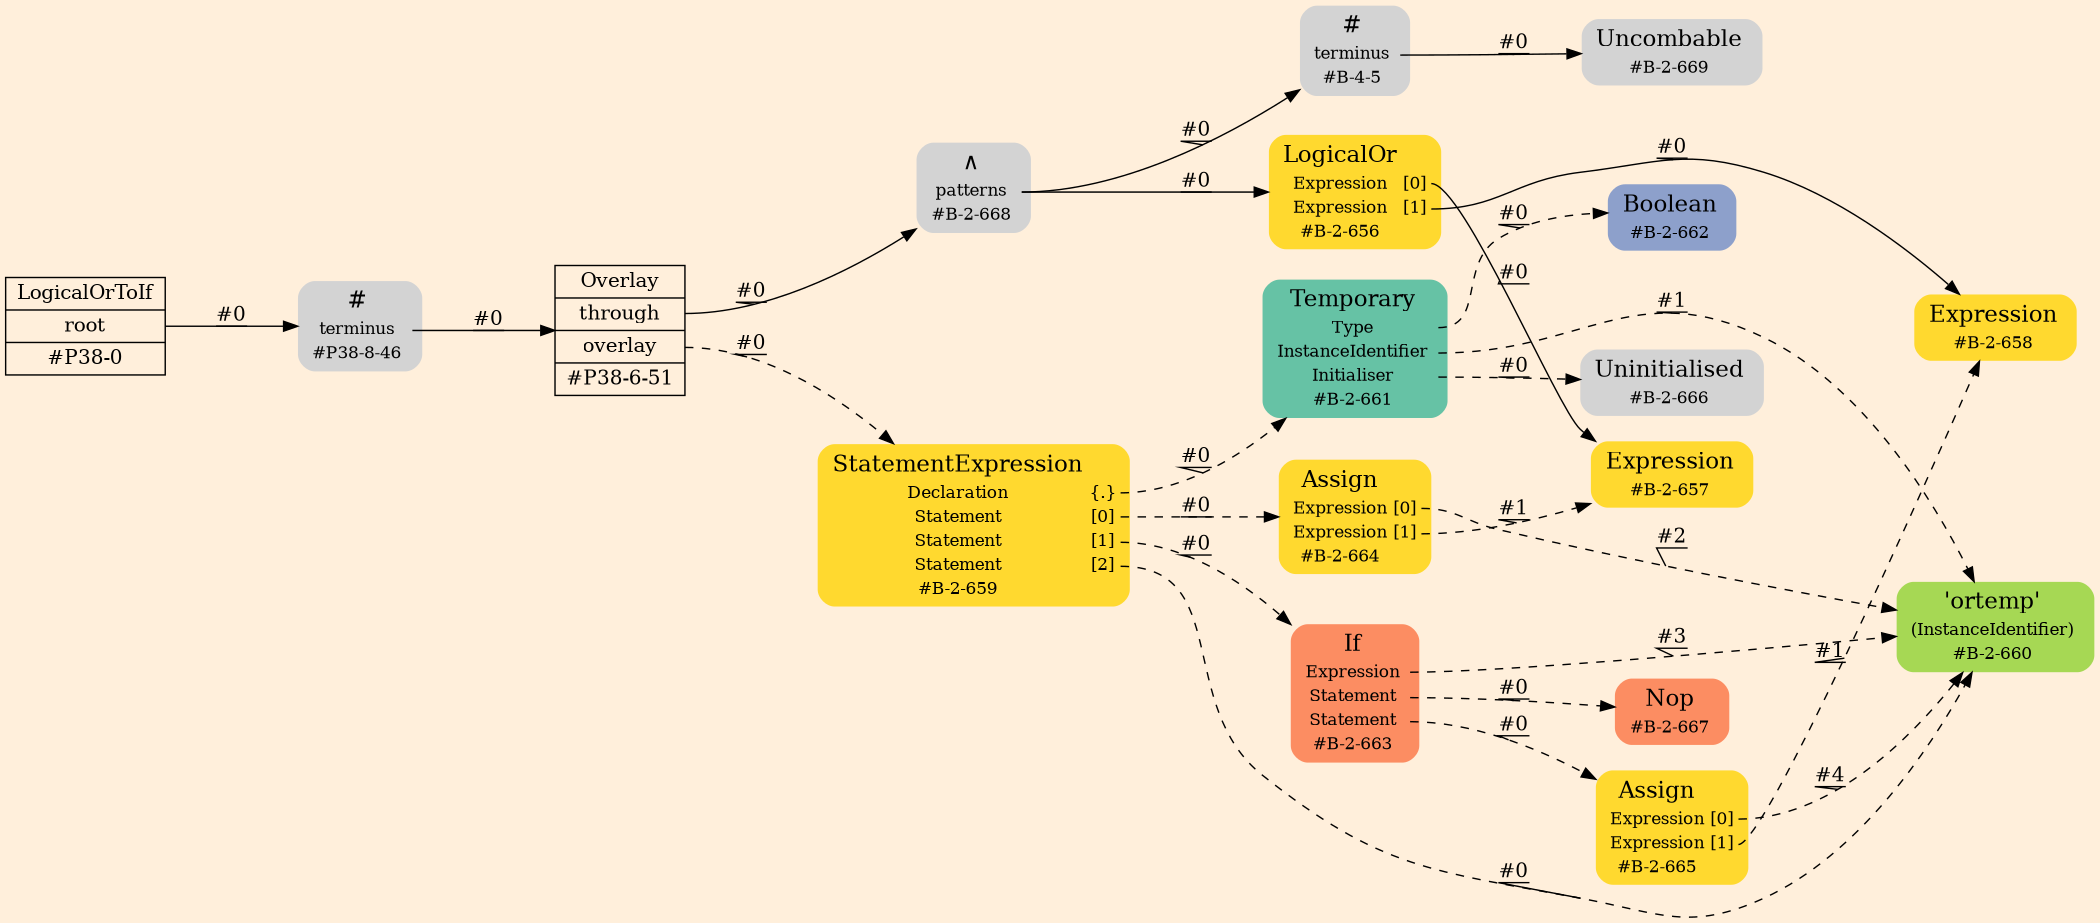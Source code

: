 digraph Inferno {
graph [
rankdir = "LR"
ranksep = 1.0
size = "14,20"
bgcolor = antiquewhite1
];
node [
];
"CR#P38-0" [
shape = "record"
fillcolor = "transparent"
label = "<fixed> LogicalOrToIf | <port0> root | <port1> #P38-0"
style = "filled"
fontsize = "14"
fillcolor = antiquewhite1
];
"#P38-8-46" [
shape = "plaintext"
label = <<TABLE BORDER="0" CELLBORDER="0" CELLSPACING="0">
 <TR>
  <TD><FONT POINT-SIZE="16.0">#</FONT></TD>
  <TD></TD>
 </TR>
 <TR>
  <TD>terminus</TD>
  <TD PORT="port0"></TD>
 </TR>
 <TR>
  <TD>#P38-8-46</TD>
  <TD PORT="port1"></TD>
 </TR>
</TABLE>>
style = "rounded,filled"
fontsize = "12"
];
"#P38-6-51" [
shape = "record"
label = "<fixed> Overlay | <port0> through | <port1> overlay | <port2> #P38-6-51"
style = "filled"
fontsize = "14"
fillcolor = antiquewhite1
];
"#B-2-668" [
shape = "plaintext"
label = <<TABLE BORDER="0" CELLBORDER="0" CELLSPACING="0">
 <TR>
  <TD><FONT POINT-SIZE="16.0">∧</FONT></TD>
  <TD></TD>
 </TR>
 <TR>
  <TD>patterns</TD>
  <TD PORT="port0"></TD>
 </TR>
 <TR>
  <TD>#B-2-668</TD>
  <TD PORT="port1"></TD>
 </TR>
</TABLE>>
style = "rounded,filled"
fontsize = "12"
];
"#B-2-656" [
shape = "plaintext"
fillcolor = "/set28/6"
label = <<TABLE BORDER="0" CELLBORDER="0" CELLSPACING="0">
 <TR>
  <TD><FONT POINT-SIZE="16.0">LogicalOr</FONT></TD>
  <TD></TD>
 </TR>
 <TR>
  <TD>Expression</TD>
  <TD PORT="port0">[0]</TD>
 </TR>
 <TR>
  <TD>Expression</TD>
  <TD PORT="port1">[1]</TD>
 </TR>
 <TR>
  <TD>#B-2-656</TD>
  <TD PORT="port2"></TD>
 </TR>
</TABLE>>
style = "rounded,filled"
fontsize = "12"
];
"#B-2-657" [
shape = "plaintext"
fillcolor = "/set28/6"
label = <<TABLE BORDER="0" CELLBORDER="0" CELLSPACING="0">
 <TR>
  <TD><FONT POINT-SIZE="16.0">Expression</FONT></TD>
  <TD></TD>
 </TR>
 <TR>
  <TD>#B-2-657</TD>
  <TD PORT="port0"></TD>
 </TR>
</TABLE>>
style = "rounded,filled"
fontsize = "12"
];
"#B-2-658" [
shape = "plaintext"
fillcolor = "/set28/6"
label = <<TABLE BORDER="0" CELLBORDER="0" CELLSPACING="0">
 <TR>
  <TD><FONT POINT-SIZE="16.0">Expression</FONT></TD>
  <TD></TD>
 </TR>
 <TR>
  <TD>#B-2-658</TD>
  <TD PORT="port0"></TD>
 </TR>
</TABLE>>
style = "rounded,filled"
fontsize = "12"
];
"#B-4-5" [
shape = "plaintext"
label = <<TABLE BORDER="0" CELLBORDER="0" CELLSPACING="0">
 <TR>
  <TD><FONT POINT-SIZE="16.0">#</FONT></TD>
  <TD></TD>
 </TR>
 <TR>
  <TD>terminus</TD>
  <TD PORT="port0"></TD>
 </TR>
 <TR>
  <TD>#B-4-5</TD>
  <TD PORT="port1"></TD>
 </TR>
</TABLE>>
style = "rounded,filled"
fontsize = "12"
];
"#B-2-669" [
shape = "plaintext"
label = <<TABLE BORDER="0" CELLBORDER="0" CELLSPACING="0">
 <TR>
  <TD><FONT POINT-SIZE="16.0">Uncombable</FONT></TD>
  <TD></TD>
 </TR>
 <TR>
  <TD>#B-2-669</TD>
  <TD PORT="port0"></TD>
 </TR>
</TABLE>>
style = "rounded,filled"
fontsize = "12"
];
"#B-2-659" [
shape = "plaintext"
fillcolor = "/set28/6"
label = <<TABLE BORDER="0" CELLBORDER="0" CELLSPACING="0">
 <TR>
  <TD><FONT POINT-SIZE="16.0">StatementExpression</FONT></TD>
  <TD></TD>
 </TR>
 <TR>
  <TD>Declaration</TD>
  <TD PORT="port0">{.}</TD>
 </TR>
 <TR>
  <TD>Statement</TD>
  <TD PORT="port1">[0]</TD>
 </TR>
 <TR>
  <TD>Statement</TD>
  <TD PORT="port2">[1]</TD>
 </TR>
 <TR>
  <TD>Statement</TD>
  <TD PORT="port3">[2]</TD>
 </TR>
 <TR>
  <TD>#B-2-659</TD>
  <TD PORT="port4"></TD>
 </TR>
</TABLE>>
style = "rounded,filled"
fontsize = "12"
];
"#B-2-661" [
shape = "plaintext"
fillcolor = "/set28/1"
label = <<TABLE BORDER="0" CELLBORDER="0" CELLSPACING="0">
 <TR>
  <TD><FONT POINT-SIZE="16.0">Temporary</FONT></TD>
  <TD></TD>
 </TR>
 <TR>
  <TD>Type</TD>
  <TD PORT="port0"></TD>
 </TR>
 <TR>
  <TD>InstanceIdentifier</TD>
  <TD PORT="port1"></TD>
 </TR>
 <TR>
  <TD>Initialiser</TD>
  <TD PORT="port2"></TD>
 </TR>
 <TR>
  <TD>#B-2-661</TD>
  <TD PORT="port3"></TD>
 </TR>
</TABLE>>
style = "rounded,filled"
fontsize = "12"
];
"#B-2-662" [
shape = "plaintext"
fillcolor = "/set28/3"
label = <<TABLE BORDER="0" CELLBORDER="0" CELLSPACING="0">
 <TR>
  <TD><FONT POINT-SIZE="16.0">Boolean</FONT></TD>
  <TD></TD>
 </TR>
 <TR>
  <TD>#B-2-662</TD>
  <TD PORT="port0"></TD>
 </TR>
</TABLE>>
style = "rounded,filled"
fontsize = "12"
];
"#B-2-660" [
shape = "plaintext"
fillcolor = "/set28/5"
label = <<TABLE BORDER="0" CELLBORDER="0" CELLSPACING="0">
 <TR>
  <TD><FONT POINT-SIZE="16.0">'ortemp'</FONT></TD>
  <TD></TD>
 </TR>
 <TR>
  <TD>(InstanceIdentifier)</TD>
  <TD PORT="port0"></TD>
 </TR>
 <TR>
  <TD>#B-2-660</TD>
  <TD PORT="port1"></TD>
 </TR>
</TABLE>>
style = "rounded,filled"
fontsize = "12"
];
"#B-2-666" [
shape = "plaintext"
label = <<TABLE BORDER="0" CELLBORDER="0" CELLSPACING="0">
 <TR>
  <TD><FONT POINT-SIZE="16.0">Uninitialised</FONT></TD>
  <TD></TD>
 </TR>
 <TR>
  <TD>#B-2-666</TD>
  <TD PORT="port0"></TD>
 </TR>
</TABLE>>
style = "rounded,filled"
fontsize = "12"
];
"#B-2-664" [
shape = "plaintext"
fillcolor = "/set28/6"
label = <<TABLE BORDER="0" CELLBORDER="0" CELLSPACING="0">
 <TR>
  <TD><FONT POINT-SIZE="16.0">Assign</FONT></TD>
  <TD></TD>
 </TR>
 <TR>
  <TD>Expression</TD>
  <TD PORT="port0">[0]</TD>
 </TR>
 <TR>
  <TD>Expression</TD>
  <TD PORT="port1">[1]</TD>
 </TR>
 <TR>
  <TD>#B-2-664</TD>
  <TD PORT="port2"></TD>
 </TR>
</TABLE>>
style = "rounded,filled"
fontsize = "12"
];
"#B-2-663" [
shape = "plaintext"
fillcolor = "/set28/2"
label = <<TABLE BORDER="0" CELLBORDER="0" CELLSPACING="0">
 <TR>
  <TD><FONT POINT-SIZE="16.0">If</FONT></TD>
  <TD></TD>
 </TR>
 <TR>
  <TD>Expression</TD>
  <TD PORT="port0"></TD>
 </TR>
 <TR>
  <TD>Statement</TD>
  <TD PORT="port1"></TD>
 </TR>
 <TR>
  <TD>Statement</TD>
  <TD PORT="port2"></TD>
 </TR>
 <TR>
  <TD>#B-2-663</TD>
  <TD PORT="port3"></TD>
 </TR>
</TABLE>>
style = "rounded,filled"
fontsize = "12"
];
"#B-2-667" [
shape = "plaintext"
fillcolor = "/set28/2"
label = <<TABLE BORDER="0" CELLBORDER="0" CELLSPACING="0">
 <TR>
  <TD><FONT POINT-SIZE="16.0">Nop</FONT></TD>
  <TD></TD>
 </TR>
 <TR>
  <TD>#B-2-667</TD>
  <TD PORT="port0"></TD>
 </TR>
</TABLE>>
style = "rounded,filled"
fontsize = "12"
];
"#B-2-665" [
shape = "plaintext"
fillcolor = "/set28/6"
label = <<TABLE BORDER="0" CELLBORDER="0" CELLSPACING="0">
 <TR>
  <TD><FONT POINT-SIZE="16.0">Assign</FONT></TD>
  <TD></TD>
 </TR>
 <TR>
  <TD>Expression</TD>
  <TD PORT="port0">[0]</TD>
 </TR>
 <TR>
  <TD>Expression</TD>
  <TD PORT="port1">[1]</TD>
 </TR>
 <TR>
  <TD>#B-2-665</TD>
  <TD PORT="port2"></TD>
 </TR>
</TABLE>>
style = "rounded,filled"
fontsize = "12"
];
"CR#P38-0":port0 -> "#P38-8-46" [style="solid"
label = "#0"
decorate = true
];
"#P38-8-46":port0 -> "#P38-6-51" [style="solid"
label = "#0"
decorate = true
];
"#P38-6-51":port0 -> "#B-2-668" [style="solid"
label = "#0"
decorate = true
];
"#P38-6-51":port1 -> "#B-2-659" [style="dashed"
label = "#0"
decorate = true
];
"#B-2-668":port0 -> "#B-2-656" [style="solid"
label = "#0"
decorate = true
];
"#B-2-668":port0 -> "#B-4-5" [style="solid"
label = "#0"
decorate = true
];
"#B-2-656":port0 -> "#B-2-657" [style="solid"
label = "#0"
decorate = true
];
"#B-2-656":port1 -> "#B-2-658" [style="solid"
label = "#0"
decorate = true
];
"#B-4-5":port0 -> "#B-2-669" [style="solid"
label = "#0"
decorate = true
];
"#B-2-659":port0 -> "#B-2-661" [style="dashed"
label = "#0"
decorate = true
];
"#B-2-659":port1 -> "#B-2-664" [style="dashed"
label = "#0"
decorate = true
];
"#B-2-659":port2 -> "#B-2-663" [style="dashed"
label = "#0"
decorate = true
];
"#B-2-659":port3 -> "#B-2-660" [style="dashed"
label = "#0"
decorate = true
];
"#B-2-661":port0 -> "#B-2-662" [style="dashed"
label = "#0"
decorate = true
];
"#B-2-661":port1 -> "#B-2-660" [style="dashed"
label = "#1"
decorate = true
];
"#B-2-661":port2 -> "#B-2-666" [style="dashed"
label = "#0"
decorate = true
];
"#B-2-664":port0 -> "#B-2-660" [style="dashed"
label = "#2"
decorate = true
];
"#B-2-664":port1 -> "#B-2-657" [style="dashed"
label = "#1"
decorate = true
];
"#B-2-663":port0 -> "#B-2-660" [style="dashed"
label = "#3"
decorate = true
];
"#B-2-663":port1 -> "#B-2-667" [style="dashed"
label = "#0"
decorate = true
];
"#B-2-663":port2 -> "#B-2-665" [style="dashed"
label = "#0"
decorate = true
];
"#B-2-665":port0 -> "#B-2-660" [style="dashed"
label = "#4"
decorate = true
];
"#B-2-665":port1 -> "#B-2-658" [style="dashed"
label = "#1"
decorate = true
];
}
